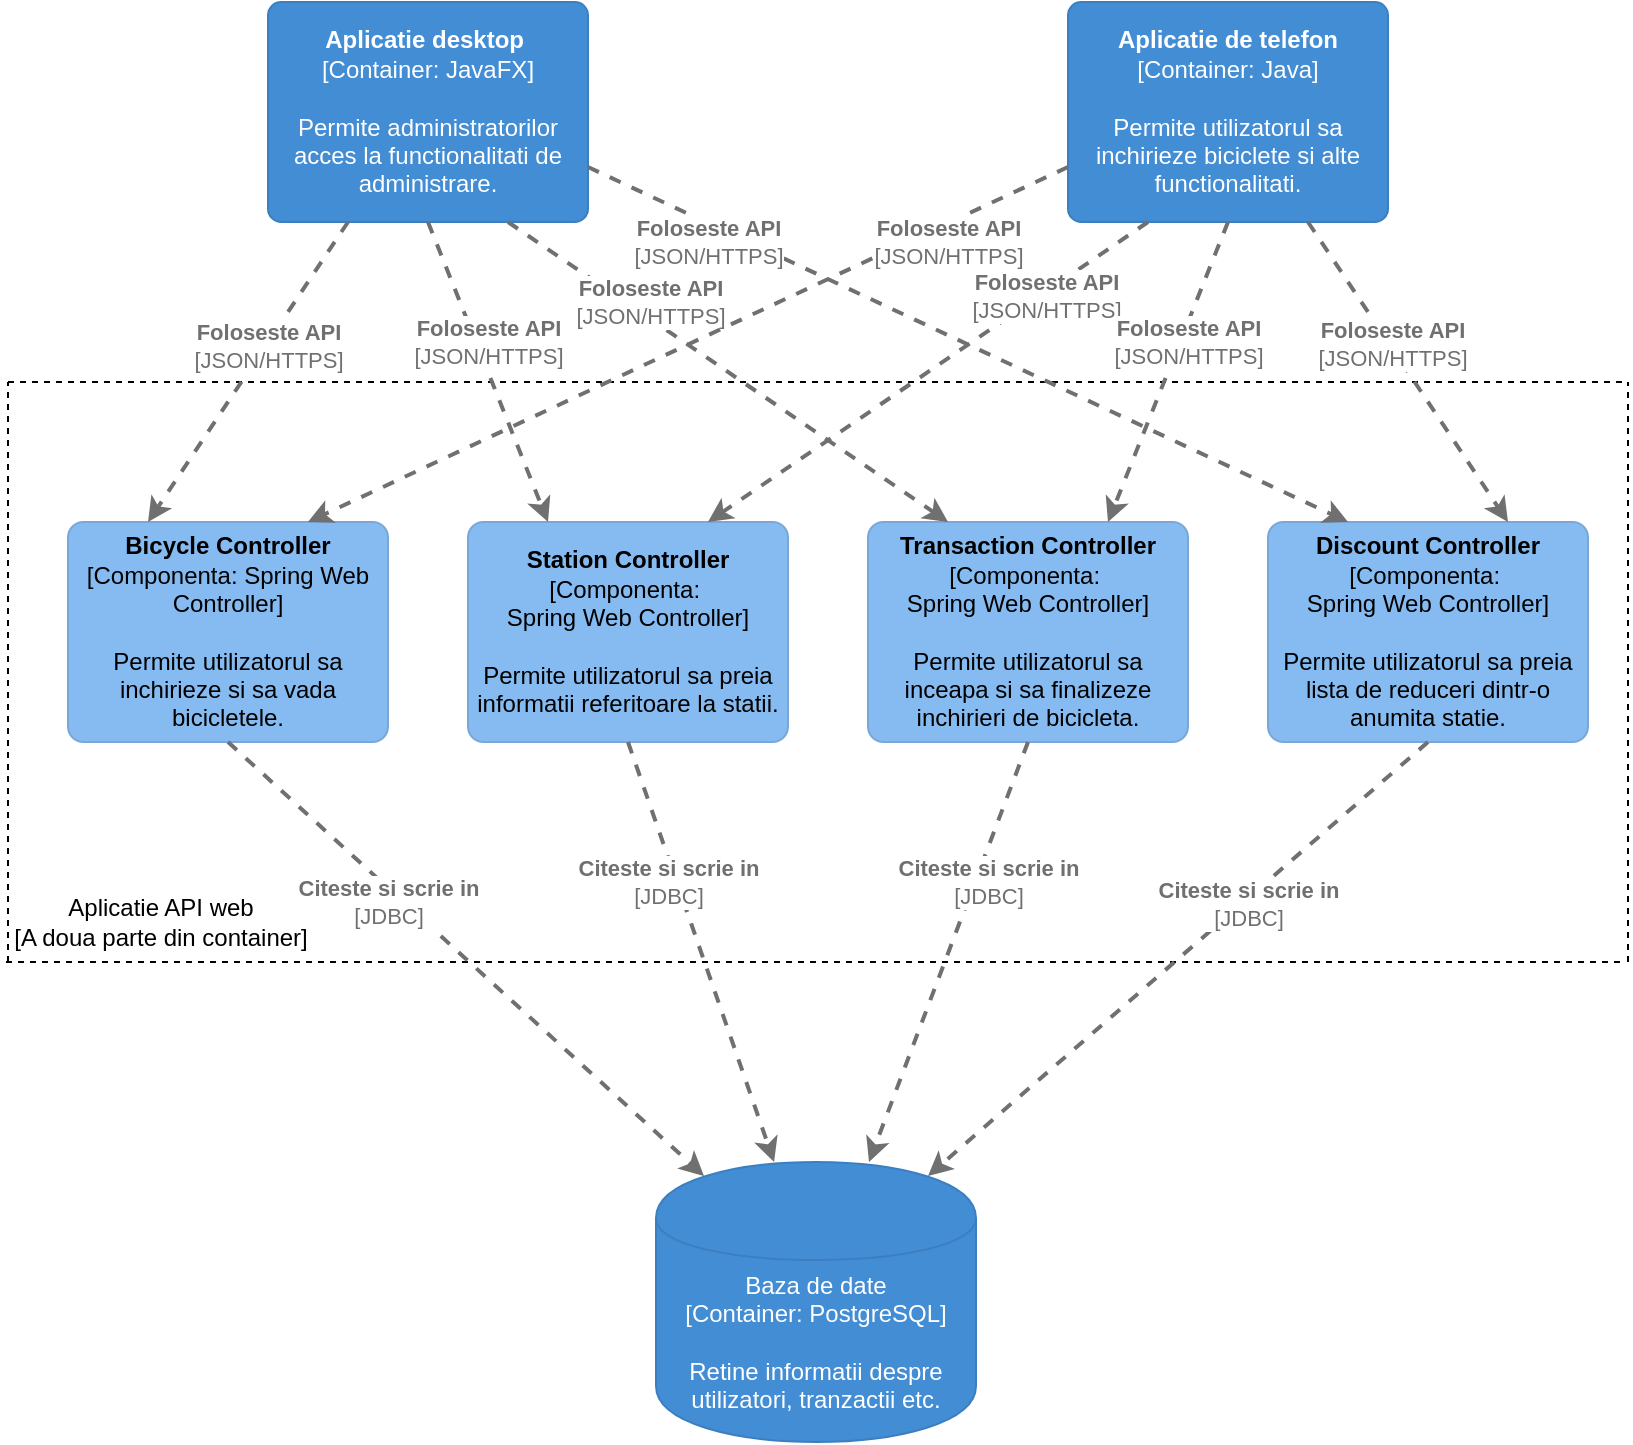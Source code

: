 <mxfile version="13.2.6" type="device"><diagram id="ofP9AIUuG6G_YQULED7S" name="Page-1"><mxGraphModel dx="1102" dy="614" grid="1" gridSize="10" guides="1" tooltips="1" connect="1" arrows="1" fold="1" page="1" pageScale="1" pageWidth="827" pageHeight="1169" math="0" shadow="0"><root><mxCell id="0"/><mxCell id="1" parent="0"/><object label="&lt;span&gt;&lt;b&gt;Aplicatie desktop&amp;nbsp;&lt;br&gt;&lt;/b&gt;[Container:&amp;nbsp;&lt;/span&gt;&lt;span&gt;JavaFX&lt;/span&gt;&lt;span&gt;]&lt;/span&gt;&lt;br&gt;&lt;div&gt;&lt;br&gt;&lt;/div&gt;&lt;div&gt;Permite administratorilor acces la functionalitati de administrare.&lt;br&gt;&lt;/div&gt;" placeholders="1" c4Name="name" c4Type="Container" c4Technology="technology" c4Description="Description" id="tbCrzwAgM5S4p_gZGAVh-1"><mxCell style="rounded=1;whiteSpace=wrap;html=1;labelBackgroundColor=none;fillColor=#438dd5;fontColor=#ffffff;align=center;arcSize=6;strokeColor=#3c7fc0;" parent="1" vertex="1"><mxGeometry x="140" y="110" width="160" height="110" as="geometry"/><C4Container as="c4"/></mxCell></object><object label="&lt;b&gt;Aplicatie de telefon&lt;/b&gt;&lt;br&gt;&lt;div&gt;[Container: Java&lt;span&gt;]&lt;/span&gt;&lt;/div&gt;&lt;div&gt;&lt;br&gt;&lt;/div&gt;&lt;div&gt;Permite utilizatorul sa inchirieze biciclete si alte functionalitati.&lt;br&gt;&lt;/div&gt;" placeholders="1" c4Name="name" c4Type="Container" c4Technology="technology" c4Description="Description" id="tbCrzwAgM5S4p_gZGAVh-2"><mxCell style="rounded=1;whiteSpace=wrap;html=1;labelBackgroundColor=none;fillColor=#438dd5;fontColor=#ffffff;align=center;arcSize=6;strokeColor=#3c7fc0;" parent="1" vertex="1"><mxGeometry x="540" y="110" width="160" height="110" as="geometry"/><C4Container as="c4"/></mxCell></object><object label="&lt;b&gt;Bicycle Controller&lt;/b&gt;&lt;br&gt;&lt;div&gt;[Componenta: Spring Web Controller&lt;span&gt;]&lt;/span&gt;&lt;/div&gt;&lt;div&gt;&lt;br&gt;&lt;/div&gt;&lt;div&gt;Permite utilizatorul sa inchirieze si sa vada bicicletele.&lt;/div&gt;" placeholders="1" c4Name="name" c4Type="Component" c4Technology="technology" c4Description="Description" id="tbCrzwAgM5S4p_gZGAVh-3"><mxCell style="rounded=1;whiteSpace=wrap;html=1;labelBackgroundColor=none;fillColor=#85bbf0;fontColor=#000000;align=center;arcSize=7;strokeColor=#78a8d8;" parent="1" vertex="1"><mxGeometry x="40" y="370" width="160" height="110" as="geometry"/><C4Component as="c4"/></mxCell></object><object label="&lt;b&gt;Station Controller&lt;/b&gt;&lt;br&gt;&lt;div&gt;[Componenta:&amp;nbsp;&lt;/div&gt;Spring Web Controller&lt;span&gt;]&lt;/span&gt;&lt;br&gt;&lt;div&gt;&lt;br&gt;&lt;/div&gt;&lt;div&gt;Permite utilizatorul sa preia informatii referitoare la statii.&lt;/div&gt;" placeholders="1" c4Name="name" c4Type="Component" c4Technology="technology" c4Description="Description" id="tbCrzwAgM5S4p_gZGAVh-4"><mxCell style="rounded=1;whiteSpace=wrap;html=1;labelBackgroundColor=none;fillColor=#85bbf0;fontColor=#000000;align=center;arcSize=7;strokeColor=#78a8d8;" parent="1" vertex="1"><mxGeometry x="240" y="370" width="160" height="110" as="geometry"/><C4Component as="c4"/></mxCell></object><object label="&lt;b&gt;Transaction Controller&lt;/b&gt;&lt;br&gt;&lt;div&gt;[Componenta:&amp;nbsp;&lt;/div&gt;Spring Web Controller&lt;span&gt;]&lt;/span&gt;&lt;br&gt;&lt;div&gt;&lt;br&gt;&lt;/div&gt;&lt;div&gt;Permite utilizatorul sa inceapa si sa finalizeze inchirieri de bicicleta.&lt;/div&gt;" placeholders="1" c4Name="name" c4Type="Component" c4Technology="technology" c4Description="Description" id="tbCrzwAgM5S4p_gZGAVh-5"><mxCell style="rounded=1;whiteSpace=wrap;html=1;labelBackgroundColor=none;fillColor=#85bbf0;fontColor=#000000;align=center;arcSize=7;strokeColor=#78a8d8;" parent="1" vertex="1"><mxGeometry x="440" y="370" width="160" height="110" as="geometry"/><C4Component as="c4"/></mxCell></object><object label="&lt;b&gt;Discount Controller&lt;/b&gt;&lt;br&gt;&lt;div&gt;[Componenta:&amp;nbsp;&lt;/div&gt;Spring Web Controller&lt;span&gt;]&lt;/span&gt;&lt;br&gt;&lt;div&gt;&lt;br&gt;&lt;/div&gt;&lt;div&gt;Permite utilizatorul sa preia lista de reduceri dintr-o anumita statie.&lt;/div&gt;" placeholders="1" c4Name="name" c4Type="Component" c4Technology="technology" c4Description="Description" id="tbCrzwAgM5S4p_gZGAVh-6"><mxCell style="rounded=1;whiteSpace=wrap;html=1;labelBackgroundColor=none;fillColor=#85bbf0;fontColor=#000000;align=center;arcSize=7;strokeColor=#78a8d8;" parent="1" vertex="1"><mxGeometry x="640" y="370" width="160" height="110" as="geometry"/><C4Component as="c4"/></mxCell></object><object label="&lt;span&gt;Baza de date&lt;/span&gt;&lt;div&gt;[Container: PostgreSQL]&lt;/div&gt;&lt;div&gt;&lt;br&gt;&lt;/div&gt;&lt;div&gt;Retine informatii despre utilizatori, tranzactii etc.&lt;br&gt;&lt;/div&gt;" placeholders="1" c4Type="Database" c4Technology="technology" c4Description="Description" id="tbCrzwAgM5S4p_gZGAVh-7"><mxCell style="shape=cylinder;whiteSpace=wrap;html=1;boundedLbl=1;rounded=0;labelBackgroundColor=none;fillColor=#438dd5;fontSize=12;fontColor=#ffffff;align=center;strokeColor=#3c7fc0;" parent="1" vertex="1"><mxGeometry x="334" y="690" width="160" height="140" as="geometry"/><C4Database as="c4"/></mxCell></object><mxCell id="tbCrzwAgM5S4p_gZGAVh-12" value="" style="endArrow=none;dashed=1;html=1;" parent="1" edge="1"><mxGeometry width="50" height="50" relative="1" as="geometry"><mxPoint x="10" y="590" as="sourcePoint"/><mxPoint x="10" y="300" as="targetPoint"/></mxGeometry></mxCell><mxCell id="tbCrzwAgM5S4p_gZGAVh-13" value="" style="endArrow=none;dashed=1;html=1;" parent="1" edge="1"><mxGeometry width="50" height="50" relative="1" as="geometry"><mxPoint x="820" y="590" as="sourcePoint"/><mxPoint x="820" y="300" as="targetPoint"/></mxGeometry></mxCell><mxCell id="tbCrzwAgM5S4p_gZGAVh-14" value="" style="endArrow=none;dashed=1;html=1;" parent="1" edge="1"><mxGeometry width="50" height="50" relative="1" as="geometry"><mxPoint x="10" y="300" as="sourcePoint"/><mxPoint x="820" y="300" as="targetPoint"/></mxGeometry></mxCell><mxCell id="tbCrzwAgM5S4p_gZGAVh-15" value="" style="endArrow=none;dashed=1;html=1;" parent="1" edge="1"><mxGeometry width="50" height="50" relative="1" as="geometry"><mxPoint x="9" y="590" as="sourcePoint"/><mxPoint x="819" y="590" as="targetPoint"/></mxGeometry></mxCell><object label="&lt;div style=&quot;text-align: left&quot;&gt;&lt;div style=&quot;text-align: center&quot;&gt;&lt;b&gt;Foloseste API&lt;/b&gt;&lt;/div&gt;&lt;div style=&quot;text-align: center&quot;&gt;[JSON/HTTPS]&lt;/div&gt;&lt;/div&gt;" c4Type="Relationship" c4Description="Description" c4Technology="technology" id="tbCrzwAgM5S4p_gZGAVh-16"><mxCell style="edgeStyle=none;rounded=0;html=1;entryX=0.25;entryY=0;jettySize=auto;orthogonalLoop=1;strokeColor=#707070;strokeWidth=2;fontColor=#707070;jumpStyle=none;dashed=1;exitX=0.25;exitY=1;exitDx=0;exitDy=0;entryDx=0;entryDy=0;" parent="1" source="tbCrzwAgM5S4p_gZGAVh-1" target="tbCrzwAgM5S4p_gZGAVh-3" edge="1"><mxGeometry x="-0.18" y="1" width="160" relative="1" as="geometry"><mxPoint x="-20" y="240" as="sourcePoint"/><mxPoint x="140" y="240" as="targetPoint"/><mxPoint as="offset"/></mxGeometry><C4Relationship as="c4"/></mxCell></object><object label="&lt;div style=&quot;text-align: left&quot;&gt;&lt;div style=&quot;text-align: center&quot;&gt;&lt;div&gt;&lt;b&gt;Foloseste API&lt;/b&gt;&lt;/div&gt;&lt;div&gt;[JSON/HTTPS]&lt;/div&gt;&lt;/div&gt;&lt;/div&gt;" c4Type="Relationship" c4Description="Description" c4Technology="technology" id="tbCrzwAgM5S4p_gZGAVh-18"><mxCell style="edgeStyle=none;rounded=0;html=1;entryX=0.25;entryY=0;jettySize=auto;orthogonalLoop=1;strokeColor=#707070;strokeWidth=2;fontColor=#707070;jumpStyle=none;dashed=1;exitX=0.75;exitY=1;exitDx=0;exitDy=0;entryDx=0;entryDy=0;" parent="1" source="tbCrzwAgM5S4p_gZGAVh-1" target="tbCrzwAgM5S4p_gZGAVh-5" edge="1"><mxGeometry x="-0.396" y="6" width="160" relative="1" as="geometry"><mxPoint x="480" y="190" as="sourcePoint"/><mxPoint x="380" y="310" as="targetPoint"/><mxPoint x="1" as="offset"/></mxGeometry><C4Relationship as="c4"/></mxCell></object><object label="&lt;div style=&quot;text-align: left&quot;&gt;&lt;div style=&quot;text-align: center&quot;&gt;&lt;div&gt;&lt;b&gt;Foloseste API&lt;/b&gt;&lt;/div&gt;&lt;div&gt;[JSON/HTTPS]&lt;/div&gt;&lt;/div&gt;&lt;/div&gt;" c4Type="Relationship" c4Description="Description" c4Technology="technology" id="tbCrzwAgM5S4p_gZGAVh-19"><mxCell style="edgeStyle=none;rounded=0;html=1;entryX=0.25;entryY=0;jettySize=auto;orthogonalLoop=1;strokeColor=#707070;strokeWidth=2;fontColor=#707070;jumpStyle=none;dashed=1;exitX=1;exitY=0.75;exitDx=0;exitDy=0;entryDx=0;entryDy=0;" parent="1" source="tbCrzwAgM5S4p_gZGAVh-1" target="tbCrzwAgM5S4p_gZGAVh-6" edge="1"><mxGeometry x="-0.665" y="-9" width="160" relative="1" as="geometry"><mxPoint x="430" y="190" as="sourcePoint"/><mxPoint x="330" y="310" as="targetPoint"/><mxPoint as="offset"/></mxGeometry><C4Relationship as="c4"/></mxCell></object><object label="&lt;div style=&quot;text-align: left&quot;&gt;&lt;div style=&quot;text-align: center&quot;&gt;&lt;div&gt;&lt;b&gt;Foloseste API&lt;/b&gt;&lt;/div&gt;&lt;div&gt;[JSON/HTTPS]&lt;/div&gt;&lt;/div&gt;&lt;/div&gt;" c4Type="Relationship" c4Description="Description" c4Technology="technology" id="tbCrzwAgM5S4p_gZGAVh-20"><mxCell style="edgeStyle=none;rounded=0;html=1;entryX=0.75;entryY=0;jettySize=auto;orthogonalLoop=1;strokeColor=#707070;strokeWidth=2;fontColor=#707070;jumpStyle=none;dashed=1;exitX=0.25;exitY=1;exitDx=0;exitDy=0;entryDx=0;entryDy=0;" parent="1" source="tbCrzwAgM5S4p_gZGAVh-2" target="tbCrzwAgM5S4p_gZGAVh-4" edge="1"><mxGeometry x="-0.532" y="2" width="160" relative="1" as="geometry"><mxPoint x="600" y="230" as="sourcePoint"/><mxPoint x="500" y="350" as="targetPoint"/><mxPoint as="offset"/></mxGeometry><C4Relationship as="c4"/></mxCell></object><object label="&lt;div style=&quot;text-align: left&quot;&gt;&lt;div style=&quot;text-align: center&quot;&gt;&lt;div&gt;&lt;b&gt;Foloseste API&lt;/b&gt;&lt;/div&gt;&lt;div&gt;[JSON/HTTPS]&lt;/div&gt;&lt;/div&gt;&lt;/div&gt;" c4Type="Relationship" c4Description="Description" c4Technology="technology" id="tbCrzwAgM5S4p_gZGAVh-21"><mxCell style="edgeStyle=none;rounded=0;html=1;entryX=0.75;entryY=0;jettySize=auto;orthogonalLoop=1;strokeColor=#707070;strokeWidth=2;fontColor=#707070;jumpStyle=none;dashed=1;exitX=0.5;exitY=1;exitDx=0;exitDy=0;entryDx=0;entryDy=0;" parent="1" source="tbCrzwAgM5S4p_gZGAVh-2" target="tbCrzwAgM5S4p_gZGAVh-5" edge="1"><mxGeometry x="-0.218" y="4" width="160" relative="1" as="geometry"><mxPoint x="660" y="240" as="sourcePoint"/><mxPoint x="560" y="360" as="targetPoint"/><mxPoint as="offset"/></mxGeometry><C4Relationship as="c4"/></mxCell></object><object label="&lt;div style=&quot;text-align: left&quot;&gt;&lt;div style=&quot;text-align: center&quot;&gt;&lt;div&gt;&lt;b&gt;Foloseste API&lt;/b&gt;&lt;/div&gt;&lt;div&gt;[JSON/HTTPS]&lt;/div&gt;&lt;/div&gt;&lt;/div&gt;" c4Type="Relationship" c4Description="Description" c4Technology="technology" id="tbCrzwAgM5S4p_gZGAVh-23"><mxCell style="edgeStyle=none;rounded=0;html=1;entryX=0.75;entryY=0;jettySize=auto;orthogonalLoop=1;strokeColor=#707070;strokeWidth=2;fontColor=#707070;jumpStyle=none;dashed=1;exitX=0.75;exitY=1;exitDx=0;exitDy=0;entryDx=0;entryDy=0;" parent="1" source="tbCrzwAgM5S4p_gZGAVh-2" target="tbCrzwAgM5S4p_gZGAVh-6" edge="1"><mxGeometry x="-0.18" y="1" width="160" relative="1" as="geometry"><mxPoint x="780" y="230" as="sourcePoint"/><mxPoint x="680" y="350" as="targetPoint"/><mxPoint as="offset"/></mxGeometry><C4Relationship as="c4"/></mxCell></object><object label="&lt;div style=&quot;text-align: left&quot;&gt;&lt;div style=&quot;text-align: center&quot;&gt;&lt;div&gt;&lt;b&gt;Citeste si scrie in&lt;/b&gt;&lt;/div&gt;&lt;div&gt;[JDBC]&lt;/div&gt;&lt;/div&gt;&lt;/div&gt;" c4Type="Relationship" c4Description="Description" c4Technology="technology" id="tbCrzwAgM5S4p_gZGAVh-28"><mxCell style="rounded=0;html=1;entryX=0.15;entryY=0.05;jettySize=auto;orthogonalLoop=1;strokeColor=#707070;strokeWidth=2;fontColor=#707070;jumpStyle=none;dashed=1;exitX=0.5;exitY=1;exitDx=0;exitDy=0;entryDx=0;entryDy=0;entryPerimeter=0;" parent="1" source="tbCrzwAgM5S4p_gZGAVh-3" target="tbCrzwAgM5S4p_gZGAVh-7" edge="1"><mxGeometry x="-0.298" y="-5" width="160" relative="1" as="geometry"><mxPoint x="40" y="720" as="sourcePoint"/><mxPoint x="200" y="720" as="targetPoint"/><mxPoint as="offset"/></mxGeometry><C4Relationship as="c4"/></mxCell></object><object label="&lt;div style=&quot;text-align: left&quot;&gt;&lt;div style=&quot;text-align: center&quot;&gt;&lt;div&gt;&lt;b&gt;Citeste si scrie in&lt;/b&gt;&lt;/div&gt;&lt;div&gt;[JDBC]&lt;/div&gt;&lt;/div&gt;&lt;/div&gt;" c4Type="Relationship" c4Description="Description" c4Technology="technology" id="tbCrzwAgM5S4p_gZGAVh-29"><mxCell style="rounded=0;html=1;entryX=0.369;entryY=0;jettySize=auto;orthogonalLoop=1;strokeColor=#707070;strokeWidth=2;fontColor=#707070;jumpStyle=none;dashed=1;entryDx=0;entryDy=0;exitX=0.5;exitY=1;exitDx=0;exitDy=0;entryPerimeter=0;" parent="1" source="tbCrzwAgM5S4p_gZGAVh-4" target="tbCrzwAgM5S4p_gZGAVh-7" edge="1"><mxGeometry x="-0.346" y="-4" width="160" relative="1" as="geometry"><mxPoint x="360" y="470" as="sourcePoint"/><mxPoint x="430" y="810" as="targetPoint"/><mxPoint as="offset"/></mxGeometry><C4Relationship as="c4"/></mxCell></object><object label="&lt;div style=&quot;text-align: left&quot;&gt;&lt;div style=&quot;text-align: center&quot;&gt;&lt;div&gt;&lt;b&gt;Citeste si scrie in&lt;/b&gt;&lt;/div&gt;&lt;div&gt;[JDBC]&lt;/div&gt;&lt;/div&gt;&lt;/div&gt;" c4Type="Relationship" c4Description="Description" c4Technology="technology" id="tbCrzwAgM5S4p_gZGAVh-32"><mxCell style="rounded=0;html=1;jettySize=auto;orthogonalLoop=1;strokeColor=#707070;strokeWidth=2;fontColor=#707070;jumpStyle=none;dashed=1;exitX=0.5;exitY=1;exitDx=0;exitDy=0;" parent="1" source="tbCrzwAgM5S4p_gZGAVh-5" target="tbCrzwAgM5S4p_gZGAVh-7" edge="1"><mxGeometry x="-0.354" y="6" width="160" relative="1" as="geometry"><mxPoint x="634" y="470" as="sourcePoint"/><mxPoint x="470" y="640" as="targetPoint"/><mxPoint as="offset"/></mxGeometry><C4Relationship as="c4"/></mxCell></object><object label="&lt;div style=&quot;text-align: left&quot;&gt;&lt;div style=&quot;text-align: center&quot;&gt;&lt;div&gt;&lt;b&gt;Citeste si scrie in&lt;/b&gt;&lt;/div&gt;&lt;div&gt;[JDBC]&lt;/div&gt;&lt;/div&gt;&lt;/div&gt;" c4Type="Relationship" c4Description="Description" c4Technology="technology" id="tbCrzwAgM5S4p_gZGAVh-33"><mxCell style="rounded=0;html=1;entryX=0.85;entryY=0.05;jettySize=auto;orthogonalLoop=1;strokeColor=#707070;strokeWidth=2;fontColor=#707070;jumpStyle=none;dashed=1;entryDx=0;entryDy=0;exitX=0.5;exitY=1;exitDx=0;exitDy=0;entryPerimeter=0;" parent="1" source="tbCrzwAgM5S4p_gZGAVh-6" target="tbCrzwAgM5S4p_gZGAVh-7" edge="1"><mxGeometry x="-0.273" y="1" width="160" relative="1" as="geometry"><mxPoint x="720" y="450" as="sourcePoint"/><mxPoint x="660" y="770" as="targetPoint"/><mxPoint y="1" as="offset"/></mxGeometry><C4Relationship as="c4"/></mxCell></object><mxCell id="tbCrzwAgM5S4p_gZGAVh-34" value="Aplicatie API web&lt;br&gt;[A doua parte din container]" style="text;html=1;align=center;verticalAlign=middle;resizable=0;points=[];autosize=1;" parent="1" vertex="1"><mxGeometry x="6" y="555" width="160" height="30" as="geometry"/></mxCell><object label="&lt;div style=&quot;text-align: left&quot;&gt;&lt;div style=&quot;text-align: center&quot;&gt;&lt;div&gt;&lt;b&gt;Foloseste API&lt;/b&gt;&lt;/div&gt;&lt;div&gt;[JSON/HTTPS]&lt;/div&gt;&lt;/div&gt;&lt;/div&gt;" c4Type="Relationship" c4Description="Description" c4Technology="technology" id="tbCrzwAgM5S4p_gZGAVh-35"><mxCell style="edgeStyle=none;rounded=0;html=1;entryX=0.75;entryY=0;jettySize=auto;orthogonalLoop=1;strokeColor=#707070;strokeWidth=2;fontColor=#707070;jumpStyle=none;dashed=1;exitX=0;exitY=0.75;exitDx=0;exitDy=0;entryDx=0;entryDy=0;" parent="1" source="tbCrzwAgM5S4p_gZGAVh-2" target="tbCrzwAgM5S4p_gZGAVh-3" edge="1"><mxGeometry x="-0.665" y="9" width="160" relative="1" as="geometry"><mxPoint x="590" y="230" as="sourcePoint"/><mxPoint x="370" y="380" as="targetPoint"/><mxPoint as="offset"/></mxGeometry><C4Relationship as="c4"/></mxCell></object><object label="&lt;div style=&quot;text-align: left&quot;&gt;&lt;div style=&quot;text-align: center&quot;&gt;&lt;div&gt;&lt;b&gt;Foloseste API&lt;/b&gt;&lt;/div&gt;&lt;div&gt;[JSON/HTTPS]&lt;/div&gt;&lt;/div&gt;&lt;/div&gt;" c4Type="Relationship" c4Description="Description" c4Technology="technology" id="tbCrzwAgM5S4p_gZGAVh-17"><mxCell style="rounded=0;html=1;entryX=0.25;entryY=0;jettySize=auto;orthogonalLoop=1;strokeColor=#707070;strokeWidth=2;fontColor=#707070;jumpStyle=none;dashed=1;exitX=0.5;exitY=1;exitDx=0;exitDy=0;entryDx=0;entryDy=0;" parent="1" source="tbCrzwAgM5S4p_gZGAVh-1" target="tbCrzwAgM5S4p_gZGAVh-4" edge="1"><mxGeometry x="-0.172" y="6" width="160" relative="1" as="geometry"><mxPoint x="350" y="230" as="sourcePoint"/><mxPoint x="250" y="350" as="targetPoint"/><mxPoint as="offset"/></mxGeometry><C4Relationship as="c4"/></mxCell></object></root></mxGraphModel></diagram></mxfile>